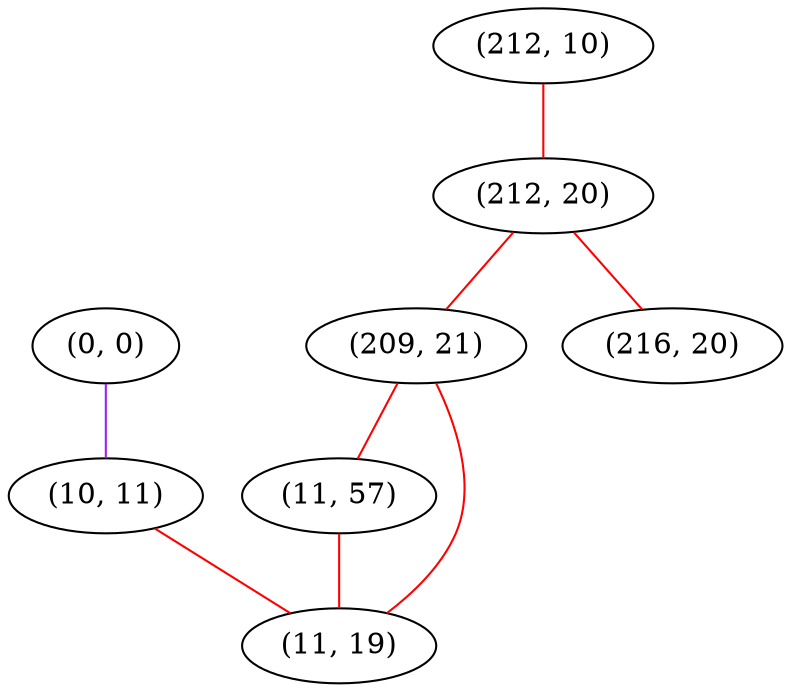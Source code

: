 graph "" {
"(0, 0)";
"(10, 11)";
"(212, 10)";
"(212, 20)";
"(209, 21)";
"(11, 57)";
"(11, 19)";
"(216, 20)";
"(0, 0)" -- "(10, 11)"  [color=purple, key=0, weight=4];
"(10, 11)" -- "(11, 19)"  [color=red, key=0, weight=1];
"(212, 10)" -- "(212, 20)"  [color=red, key=0, weight=1];
"(212, 20)" -- "(209, 21)"  [color=red, key=0, weight=1];
"(212, 20)" -- "(216, 20)"  [color=red, key=0, weight=1];
"(209, 21)" -- "(11, 57)"  [color=red, key=0, weight=1];
"(209, 21)" -- "(11, 19)"  [color=red, key=0, weight=1];
"(11, 57)" -- "(11, 19)"  [color=red, key=0, weight=1];
}
